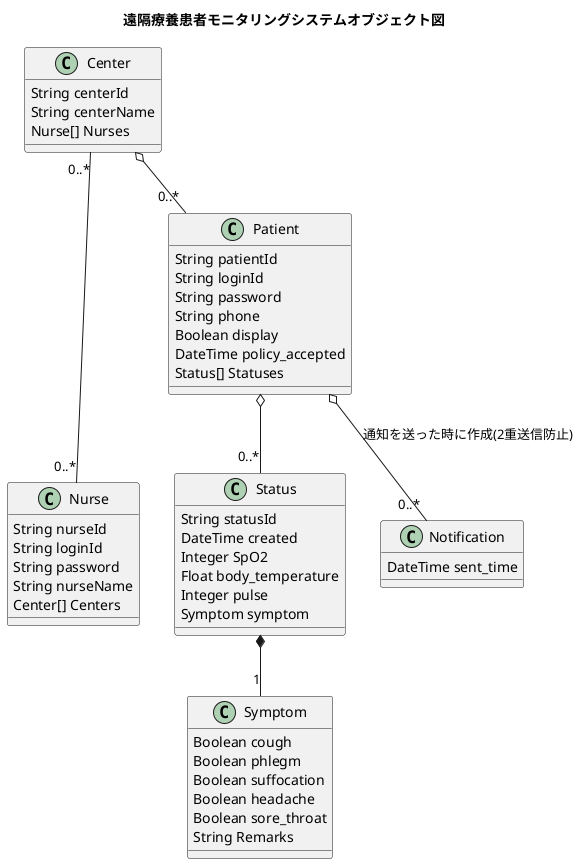 @startuml RemotePatientMonitoring
title 遠隔療養患者モニタリングシステムオブジェクト図
skinparam backgroundColor white

Center "0..*" --- "0..*" Nurse
Center o-- "0..*" Patient
Patient o-- "0..*" Status
Status *-- "1" Symptom
Patient o-- "0..*" Notification :通知を送った時に作成(2重送信防止)

class Center {
    String centerId
    String centerName
    Nurse[] Nurses
}

class Nurse {
    String nurseId
    String loginId
    String password
    String nurseName
    Center[] Centers
}

class Patient {
    String patientId
    String loginId
    String password
    String phone
    Boolean display
    DateTime policy_accepted
    Status[] Statuses
}

class Status {
    String statusId
    DateTime created
    Integer SpO2
    Float body_temperature
    Integer pulse
    Symptom symptom
}

class Symptom {
    Boolean cough
    Boolean phlegm
    Boolean suffocation
    Boolean headache
    Boolean sore_throat
    String Remarks
}

class Notification {
    DateTime sent_time
}
@enduml

